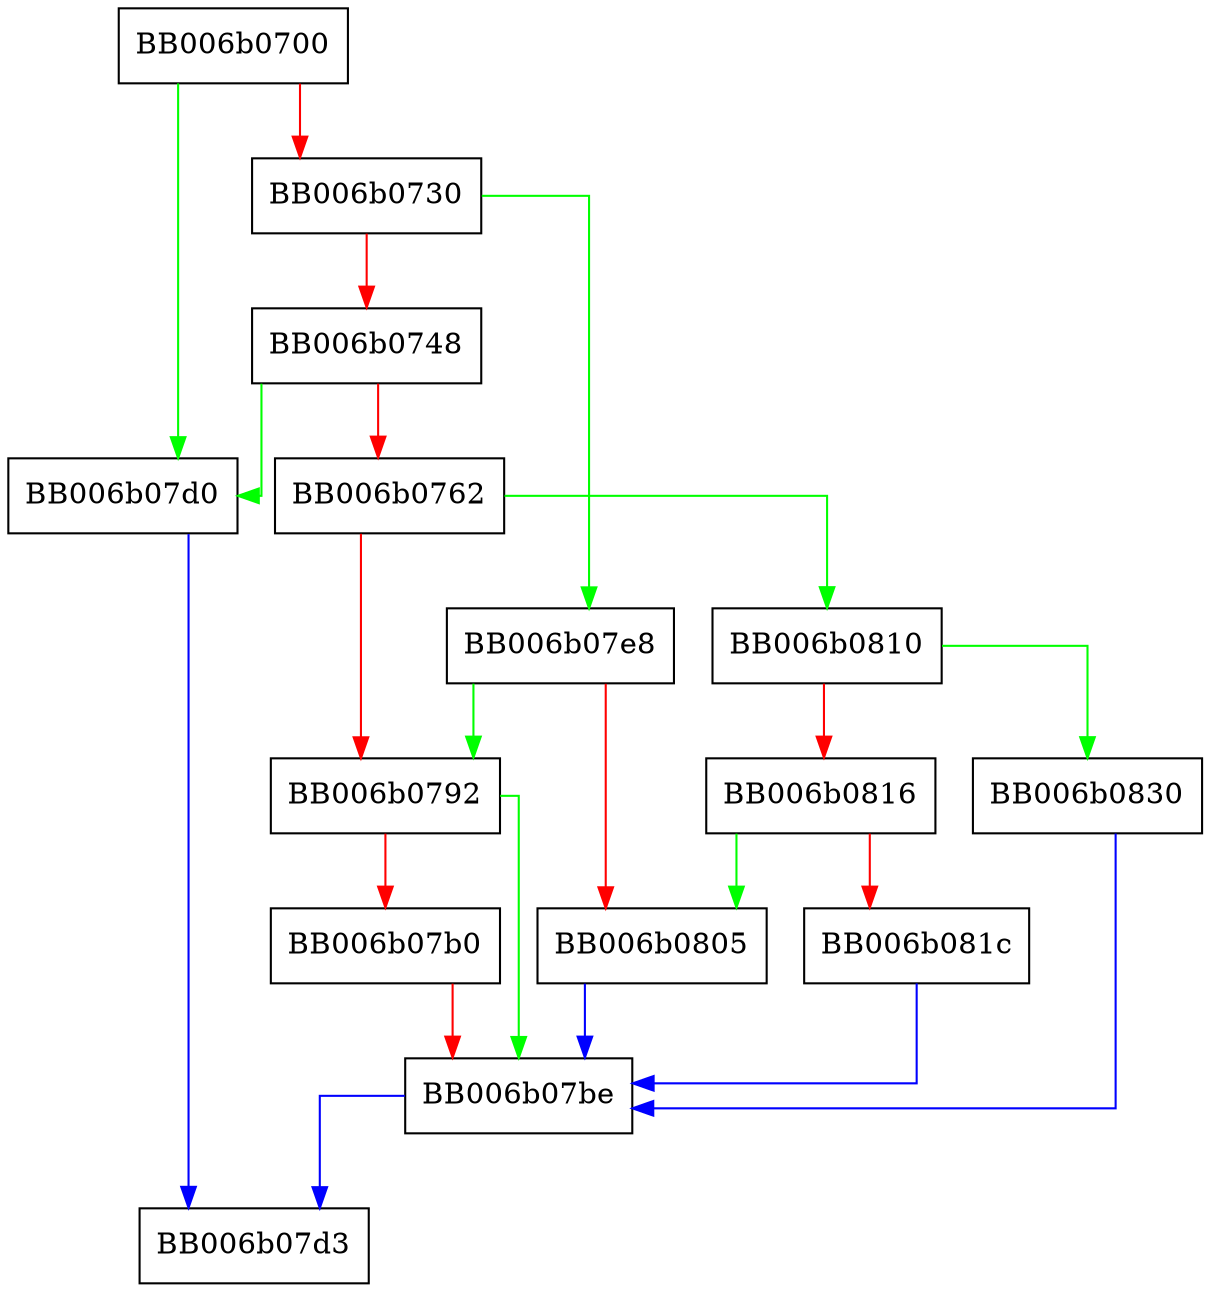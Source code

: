 digraph key_to_epki_der_priv_bio {
  node [shape="box"];
  graph [splines=ortho];
  BB006b0700 -> BB006b07d0 [color="green"];
  BB006b0700 -> BB006b0730 [color="red"];
  BB006b0730 -> BB006b07e8 [color="green"];
  BB006b0730 -> BB006b0748 [color="red"];
  BB006b0748 -> BB006b07d0 [color="green"];
  BB006b0748 -> BB006b0762 [color="red"];
  BB006b0762 -> BB006b0810 [color="green"];
  BB006b0762 -> BB006b0792 [color="red"];
  BB006b0792 -> BB006b07be [color="green"];
  BB006b0792 -> BB006b07b0 [color="red"];
  BB006b07b0 -> BB006b07be [color="red"];
  BB006b07be -> BB006b07d3 [color="blue"];
  BB006b07d0 -> BB006b07d3 [color="blue"];
  BB006b07e8 -> BB006b0792 [color="green"];
  BB006b07e8 -> BB006b0805 [color="red"];
  BB006b0805 -> BB006b07be [color="blue"];
  BB006b0810 -> BB006b0830 [color="green"];
  BB006b0810 -> BB006b0816 [color="red"];
  BB006b0816 -> BB006b0805 [color="green"];
  BB006b0816 -> BB006b081c [color="red"];
  BB006b081c -> BB006b07be [color="blue"];
  BB006b0830 -> BB006b07be [color="blue"];
}